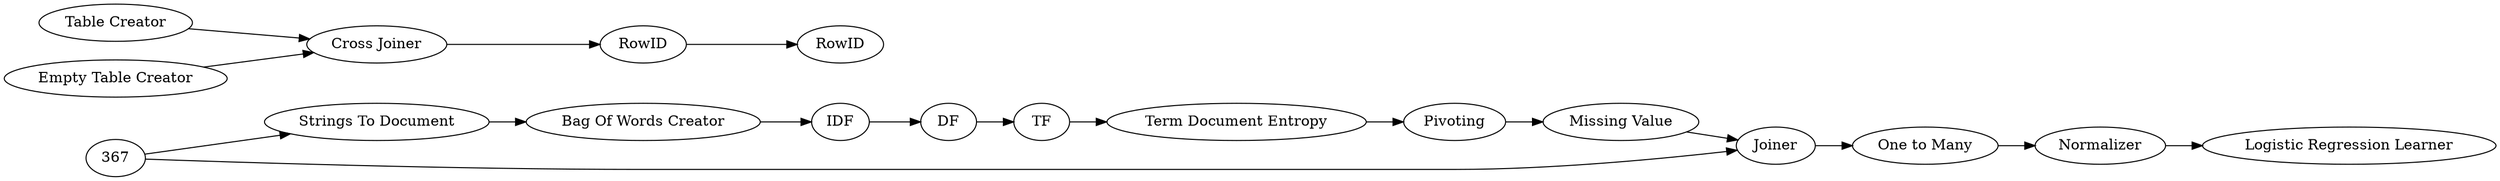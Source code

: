 digraph {
	349 [label="Bag Of Words Creator"]
	350 [label="Strings To Document"]
	352 [label=DF]
	353 [label=TF]
	354 [label="Term Document Entropy"]
	357 [label="Logistic Regression Learner"]
	358 [label=Normalizer]
	359 [label=Pivoting]
	360 [label=Joiner]
	361 [label="One to Many"]
	362 [label="Missing Value"]
	351 [label="Table Creator"]
	363 [label="Empty Table Creator"]
	364 [label="Cross Joiner"]
	365 [label=RowID]
	366 [label=RowID]
	368 [label=IDF]
	351 -> 364
	363 -> 364
	364 -> 365
	365 -> 366
	349 -> 368
	350 -> 349
	352 -> 353
	353 -> 354
	354 -> 359
	358 -> 357
	359 -> 362
	360 -> 361
	361 -> 358
	362 -> 360
	367 -> 350
	367 -> 360
	368 -> 352
	rankdir=LR
}

